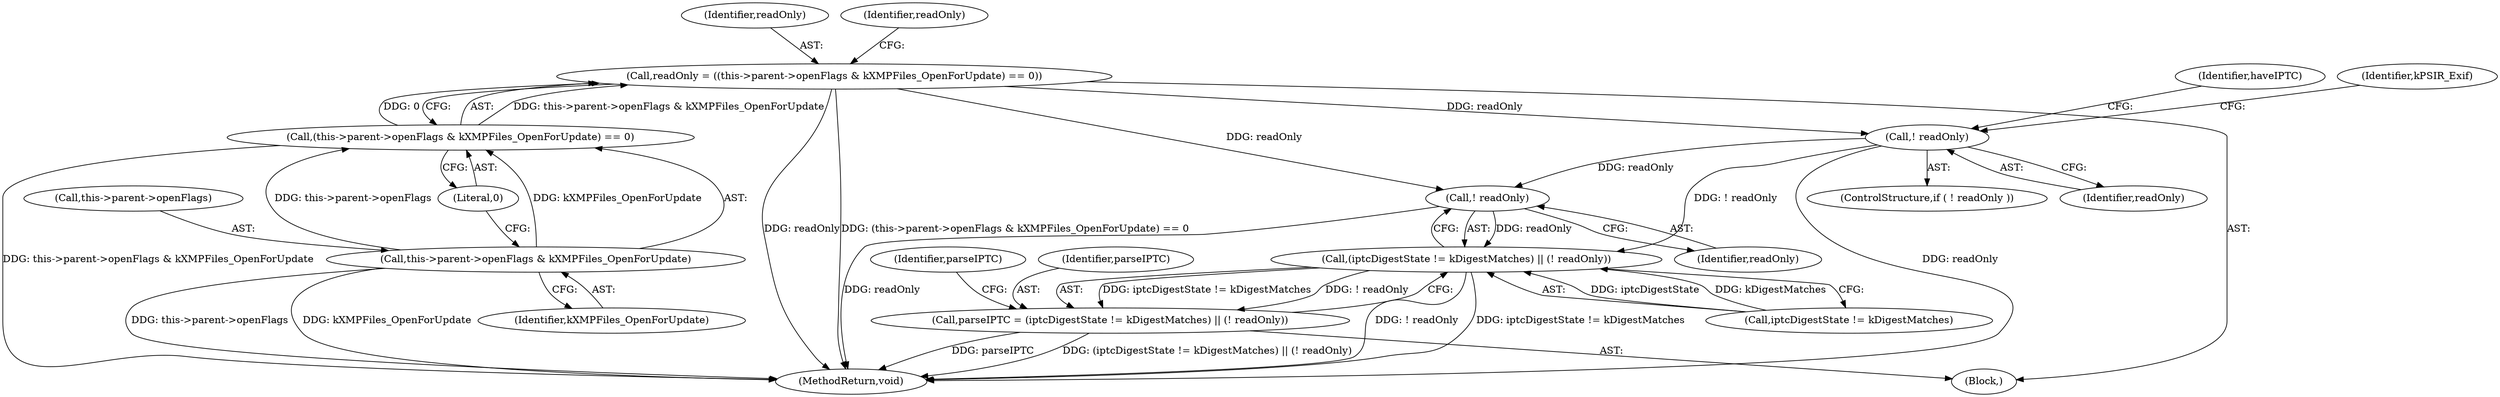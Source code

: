 digraph "0_exempi_e163667a06a9b656a047b0ec660b871f29a83c9f@API" {
"1000414" [label="(Call,! readOnly)"];
"1000217" [label="(Call,! readOnly)"];
"1000120" [label="(Call,readOnly = ((this->parent->openFlags & kXMPFiles_OpenForUpdate) == 0))"];
"1000122" [label="(Call,(this->parent->openFlags & kXMPFiles_OpenForUpdate) == 0)"];
"1000123" [label="(Call,this->parent->openFlags & kXMPFiles_OpenForUpdate)"];
"1000410" [label="(Call,(iptcDigestState != kDigestMatches) || (! readOnly))"];
"1000408" [label="(Call,parseIPTC = (iptcDigestState != kDigestMatches) || (! readOnly))"];
"1000120" [label="(Call,readOnly = ((this->parent->openFlags & kXMPFiles_OpenForUpdate) == 0))"];
"1000124" [label="(Call,this->parent->openFlags)"];
"1000121" [label="(Identifier,readOnly)"];
"1000129" [label="(Identifier,kXMPFiles_OpenForUpdate)"];
"1000414" [label="(Call,! readOnly)"];
"1000122" [label="(Call,(this->parent->openFlags & kXMPFiles_OpenForUpdate) == 0)"];
"1000224" [label="(Identifier,haveIPTC)"];
"1000440" [label="(MethodReturn,void)"];
"1000408" [label="(Call,parseIPTC = (iptcDigestState != kDigestMatches) || (! readOnly))"];
"1000415" [label="(Identifier,readOnly)"];
"1000112" [label="(Block,)"];
"1000218" [label="(Identifier,readOnly)"];
"1000410" [label="(Call,(iptcDigestState != kDigestMatches) || (! readOnly))"];
"1000216" [label="(ControlStructure,if ( ! readOnly ))"];
"1000417" [label="(Identifier,parseIPTC)"];
"1000132" [label="(Identifier,readOnly)"];
"1000123" [label="(Call,this->parent->openFlags & kXMPFiles_OpenForUpdate)"];
"1000220" [label="(Identifier,kPSIR_Exif)"];
"1000409" [label="(Identifier,parseIPTC)"];
"1000217" [label="(Call,! readOnly)"];
"1000411" [label="(Call,iptcDigestState != kDigestMatches)"];
"1000130" [label="(Literal,0)"];
"1000414" -> "1000410"  [label="AST: "];
"1000414" -> "1000415"  [label="CFG: "];
"1000415" -> "1000414"  [label="AST: "];
"1000410" -> "1000414"  [label="CFG: "];
"1000414" -> "1000440"  [label="DDG: readOnly"];
"1000414" -> "1000410"  [label="DDG: readOnly"];
"1000217" -> "1000414"  [label="DDG: readOnly"];
"1000120" -> "1000414"  [label="DDG: readOnly"];
"1000217" -> "1000216"  [label="AST: "];
"1000217" -> "1000218"  [label="CFG: "];
"1000218" -> "1000217"  [label="AST: "];
"1000220" -> "1000217"  [label="CFG: "];
"1000224" -> "1000217"  [label="CFG: "];
"1000217" -> "1000440"  [label="DDG: readOnly"];
"1000120" -> "1000217"  [label="DDG: readOnly"];
"1000217" -> "1000410"  [label="DDG: ! readOnly"];
"1000120" -> "1000112"  [label="AST: "];
"1000120" -> "1000122"  [label="CFG: "];
"1000121" -> "1000120"  [label="AST: "];
"1000122" -> "1000120"  [label="AST: "];
"1000132" -> "1000120"  [label="CFG: "];
"1000120" -> "1000440"  [label="DDG: readOnly"];
"1000120" -> "1000440"  [label="DDG: (this->parent->openFlags & kXMPFiles_OpenForUpdate) == 0"];
"1000122" -> "1000120"  [label="DDG: this->parent->openFlags & kXMPFiles_OpenForUpdate"];
"1000122" -> "1000120"  [label="DDG: 0"];
"1000122" -> "1000130"  [label="CFG: "];
"1000123" -> "1000122"  [label="AST: "];
"1000130" -> "1000122"  [label="AST: "];
"1000122" -> "1000440"  [label="DDG: this->parent->openFlags & kXMPFiles_OpenForUpdate"];
"1000123" -> "1000122"  [label="DDG: this->parent->openFlags"];
"1000123" -> "1000122"  [label="DDG: kXMPFiles_OpenForUpdate"];
"1000123" -> "1000129"  [label="CFG: "];
"1000124" -> "1000123"  [label="AST: "];
"1000129" -> "1000123"  [label="AST: "];
"1000130" -> "1000123"  [label="CFG: "];
"1000123" -> "1000440"  [label="DDG: kXMPFiles_OpenForUpdate"];
"1000123" -> "1000440"  [label="DDG: this->parent->openFlags"];
"1000410" -> "1000408"  [label="AST: "];
"1000410" -> "1000411"  [label="CFG: "];
"1000411" -> "1000410"  [label="AST: "];
"1000408" -> "1000410"  [label="CFG: "];
"1000410" -> "1000440"  [label="DDG: iptcDigestState != kDigestMatches"];
"1000410" -> "1000440"  [label="DDG: ! readOnly"];
"1000410" -> "1000408"  [label="DDG: iptcDigestState != kDigestMatches"];
"1000410" -> "1000408"  [label="DDG: ! readOnly"];
"1000411" -> "1000410"  [label="DDG: iptcDigestState"];
"1000411" -> "1000410"  [label="DDG: kDigestMatches"];
"1000408" -> "1000112"  [label="AST: "];
"1000409" -> "1000408"  [label="AST: "];
"1000417" -> "1000408"  [label="CFG: "];
"1000408" -> "1000440"  [label="DDG: parseIPTC"];
"1000408" -> "1000440"  [label="DDG: (iptcDigestState != kDigestMatches) || (! readOnly)"];
}

